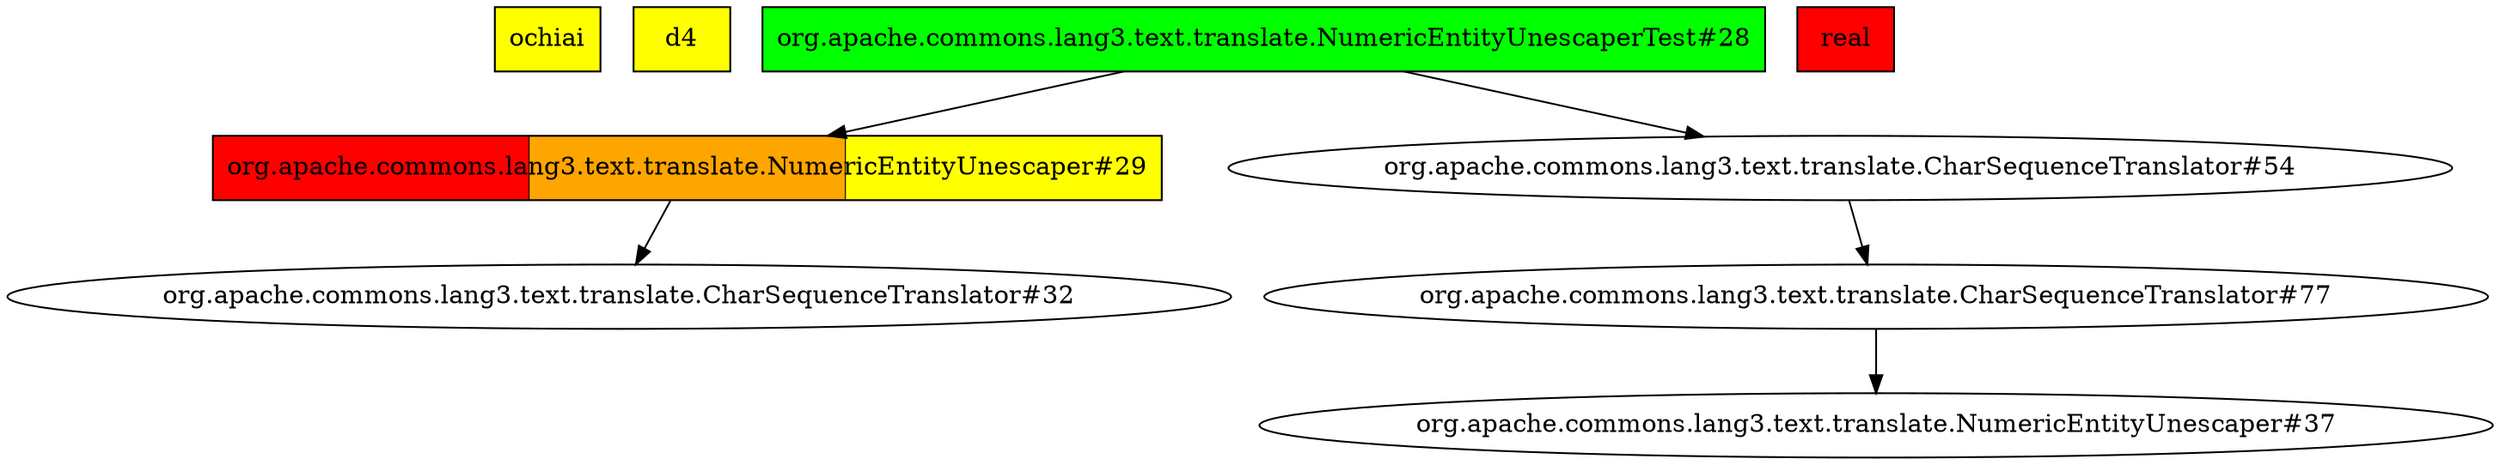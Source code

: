 digraph enhanced {
	"ochiai" [style=striped shape=box fillcolor="yellow"];
	"d4" [style=striped shape=box fillcolor="yellow"];
	"org.apache.commons.lang3.text.translate.NumericEntityUnescaper#29" [style=striped shape=box fillcolor="red:orange:yellow"];
	"org.apache.commons.lang3.text.translate.NumericEntityUnescaperTest#28" [style=striped shape=box fillcolor="green"];
	"real" [style=striped shape=box fillcolor="red"];
	"org.apache.commons.lang3.text.translate.NumericEntityUnescaperTest#28" -> "org.apache.commons.lang3.text.translate.NumericEntityUnescaper#29";
	"org.apache.commons.lang3.text.translate.CharSequenceTranslator#77" -> "org.apache.commons.lang3.text.translate.NumericEntityUnescaper#37";
	"org.apache.commons.lang3.text.translate.NumericEntityUnescaperTest#28" -> "org.apache.commons.lang3.text.translate.CharSequenceTranslator#54";
	"org.apache.commons.lang3.text.translate.NumericEntityUnescaper#29" -> "org.apache.commons.lang3.text.translate.CharSequenceTranslator#32";
	"org.apache.commons.lang3.text.translate.CharSequenceTranslator#54" -> "org.apache.commons.lang3.text.translate.CharSequenceTranslator#77";
}
